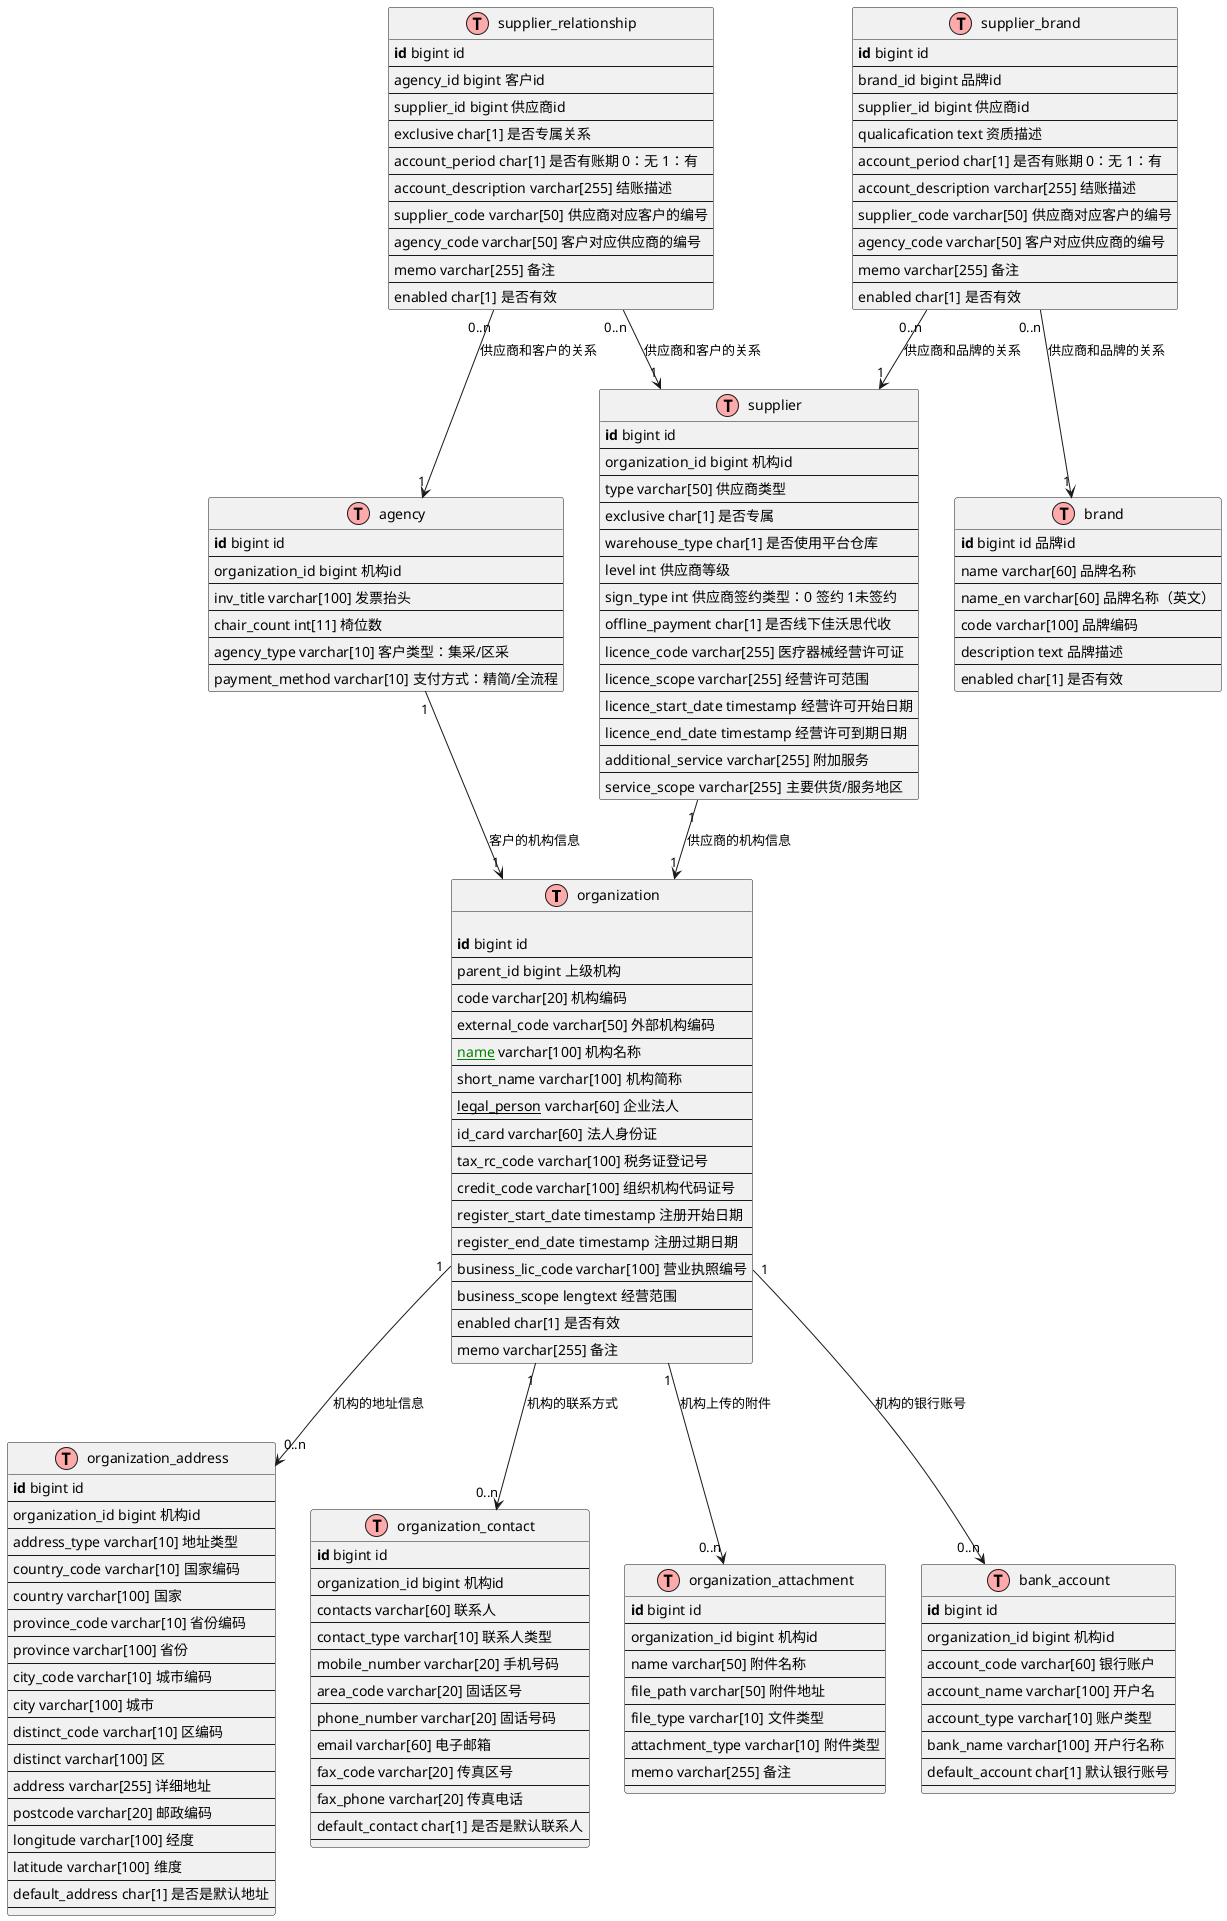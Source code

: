 @startuml
' uncomment the line below if you're using computer with a retina display
' skinparam dpi 300
!define Table(name,desc) class name as "desc" << (T,#FFAAAA) >>
' we use bold for primary key
' green color for unique
' and underscore for not_null
!define primary_key(x) <b>x</b>
!define unique(x) <color:green>x</color>
!define not_null(x) <u>x</u>
' other tags available:
' <i></i>
' <back:COLOR></color>, where color is a color name or html color code
' (#FFAACC)
' see: http://plantuml.com/classes.html#More
hide methods
hide stereotypes

' entities

Table(organization, "organization") {
    
    primary_key(id) bigint id
    --
    parent_id bigint 上级机构
    --
    code varchar[20] 机构编码
    --
    external_code varchar[50] 外部机构编码
    --
    not_null(unique(name)) varchar[100] 机构名称
    --
    short_name varchar[100] 机构简称
    --
    not_null(legal_person) varchar[60] 企业法人
    --
    id_card varchar[60] 法人身份证
    --
    tax_rc_code varchar[100] 税务证登记号
    --
    credit_code varchar[100] 组织机构代码证号
    --
    register_start_date timestamp 注册开始日期
    --
    register_end_date timestamp 注册过期日期
    --
    business_lic_code varchar[100] 营业执照编号
    --
    business_scope lengtext 经营范围
    --
    enabled char[1] 是否有效
    --
    memo varchar[255] 备注
}

Table(organization_address, "organization_address") {
    primary_key(id) bigint id
    --
    organization_id bigint 机构id
    --
    address_type varchar[10] 地址类型
    --
    country_code varchar[10] 国家编码
    --
    country varchar[100] 国家
    --
    province_code varchar[10] 省份编码
    --
    province varchar[100] 省份
    --
    city_code varchar[10] 城市编码
    --
    city varchar[100] 城市
    --
    distinct_code varchar[10] 区编码
    --
    distinct varchar[100] 区
    --
    address varchar[255] 详细地址
    --
    postcode varchar[20] 邮政编码
    --
    longitude varchar[100] 经度
    --
    latitude varchar[100] 维度
    --
    default_address char[1] 是否是默认地址
    --
}

organization "1" --> "0..n" organization_address : "机构的地址信息"

Table(organization_contact, "organization_contact") {
    primary_key(id) bigint id
    --
    organization_id bigint 机构id
    --
    contacts varchar[60] 联系人
    --
    contact_type varchar[10] 联系人类型
    --
    mobile_number varchar[20] 手机号码
    --
    area_code varchar[20] 固话区号
    --
    phone_number varchar[20] 固话号码
    --
    email varchar[60] 电子邮箱
    --
    fax_code varchar[20] 传真区号
    --
    fax_phone varchar[20] 传真电话
    --
    default_contact char[1] 是否是默认联系人
    --
}

organization "1" --> "0..n" organization_contact : "机构的联系方式"

Table(organization_attachment, "organization_attachment") {
    primary_key(id) bigint id
    --
    organization_id bigint 机构id
    --
    name varchar[50] 附件名称
    --
    file_path varchar[50] 附件地址
    --
    file_type varchar[10] 文件类型
    --
    attachment_type varchar[10] 附件类型
    --
    memo varchar[255] 备注
    --
}

organization "1" --> "0..n" organization_attachment : "机构上传的附件"

Table(bank_account, "bank_account") {
    primary_key(id) bigint id
   --
   organization_id bigint 机构id
   --
   account_code varchar[60] 银行账户
   --
   account_name varchar[100] 开户名
   --
   account_type varchar[10] 账户类型
   --
   bank_name varchar[100] 开户行名称
   --
   default_account char[1] 默认银行账号
   --
}

organization "1" --> "0..n" bank_account : "机构的银行账号"

Table(supplier, "supplier") {
   primary_key(id) bigint id
   --
   organization_id bigint 机构id
   --
   type varchar[50] 供应商类型
   --
   exclusive char[1] 是否专属
   --
   warehouse_type char[1] 是否使用平台仓库
   --
   level int 供应商等级
   --
   sign_type int 供应商签约类型：0 签约 1未签约
   --
   offline_payment char[1] 是否线下佳沃思代收
   --
   licence_code varchar[255] 医疗器械经营许可证
   --
   licence_scope varchar[255] 经营许可范围
   --
   licence_start_date timestamp 经营许可开始日期
   --
   licence_end_date timestamp 经营许可到期日期
   --
   additional_service varchar[255] 附加服务
   --
   service_scope varchar[255] 主要供货/服务地区
}

supplier "1" --> "1" organization : "供应商的机构信息"

Table(agency, "agency") {
    primary_key(id) bigint id
    --
    organization_id bigint 机构id
    --
    inv_title varchar[100] 发票抬头
    --
    chair_count int[11] 椅位数
    --
    agency_type varchar[10] 客户类型：集采/区采
    --
    payment_method varchar[10] 支付方式：精简/全流程
}
agency "1" --> "1" organization : "客户的机构信息"

Table(brand, "brand") {
    primary_key(id) bigint id 品牌id
    --
    name varchar[60] 品牌名称
    --
    name_en varchar[60] 品牌名称（英文）
    --
    code varchar[100] 品牌编码
    --
    description text 品牌描述
    --
    enabled char[1] 是否有效
}

Table(supplier_relationship,"supplier_relationship") {
    primary_key(id) bigint id
    --
    agency_id bigint 客户id
    --
    supplier_id bigint 供应商id
    --
    exclusive char[1] 是否专属关系
    --
    account_period char[1] 是否有账期 0：无 1：有
    --
    account_description varchar[255] 结账描述
    --
    supplier_code varchar[50] 供应商对应客户的编号
    --
    agency_code varchar[50] 客户对应供应商的编号
    --
    memo varchar[255] 备注
    --
    enabled char[1] 是否有效
}

supplier_relationship "0..n" --> "1" supplier : "供应商和客户的关系"

supplier_relationship "0..n" --> "1" agency : "供应商和客户的关系"

Table(supplier_brand,"supplier_brand") {
    primary_key(id) bigint id
    --
    brand_id bigint 品牌id
    --
    supplier_id bigint 供应商id
    --
    qualicafication text 资质描述
    --
    account_period char[1] 是否有账期 0：无 1：有
    --
    account_description varchar[255] 结账描述
    --
    supplier_code varchar[50] 供应商对应客户的编号
    --
    agency_code varchar[50] 客户对应供应商的编号
    --
    memo varchar[255] 备注
    --
    enabled char[1] 是否有效
}
supplier_brand "0..n" --> "1" brand : "供应商和品牌的关系"
supplier_brand "0..n" --> "1" supplier : "供应商和品牌的关系"

@enduml